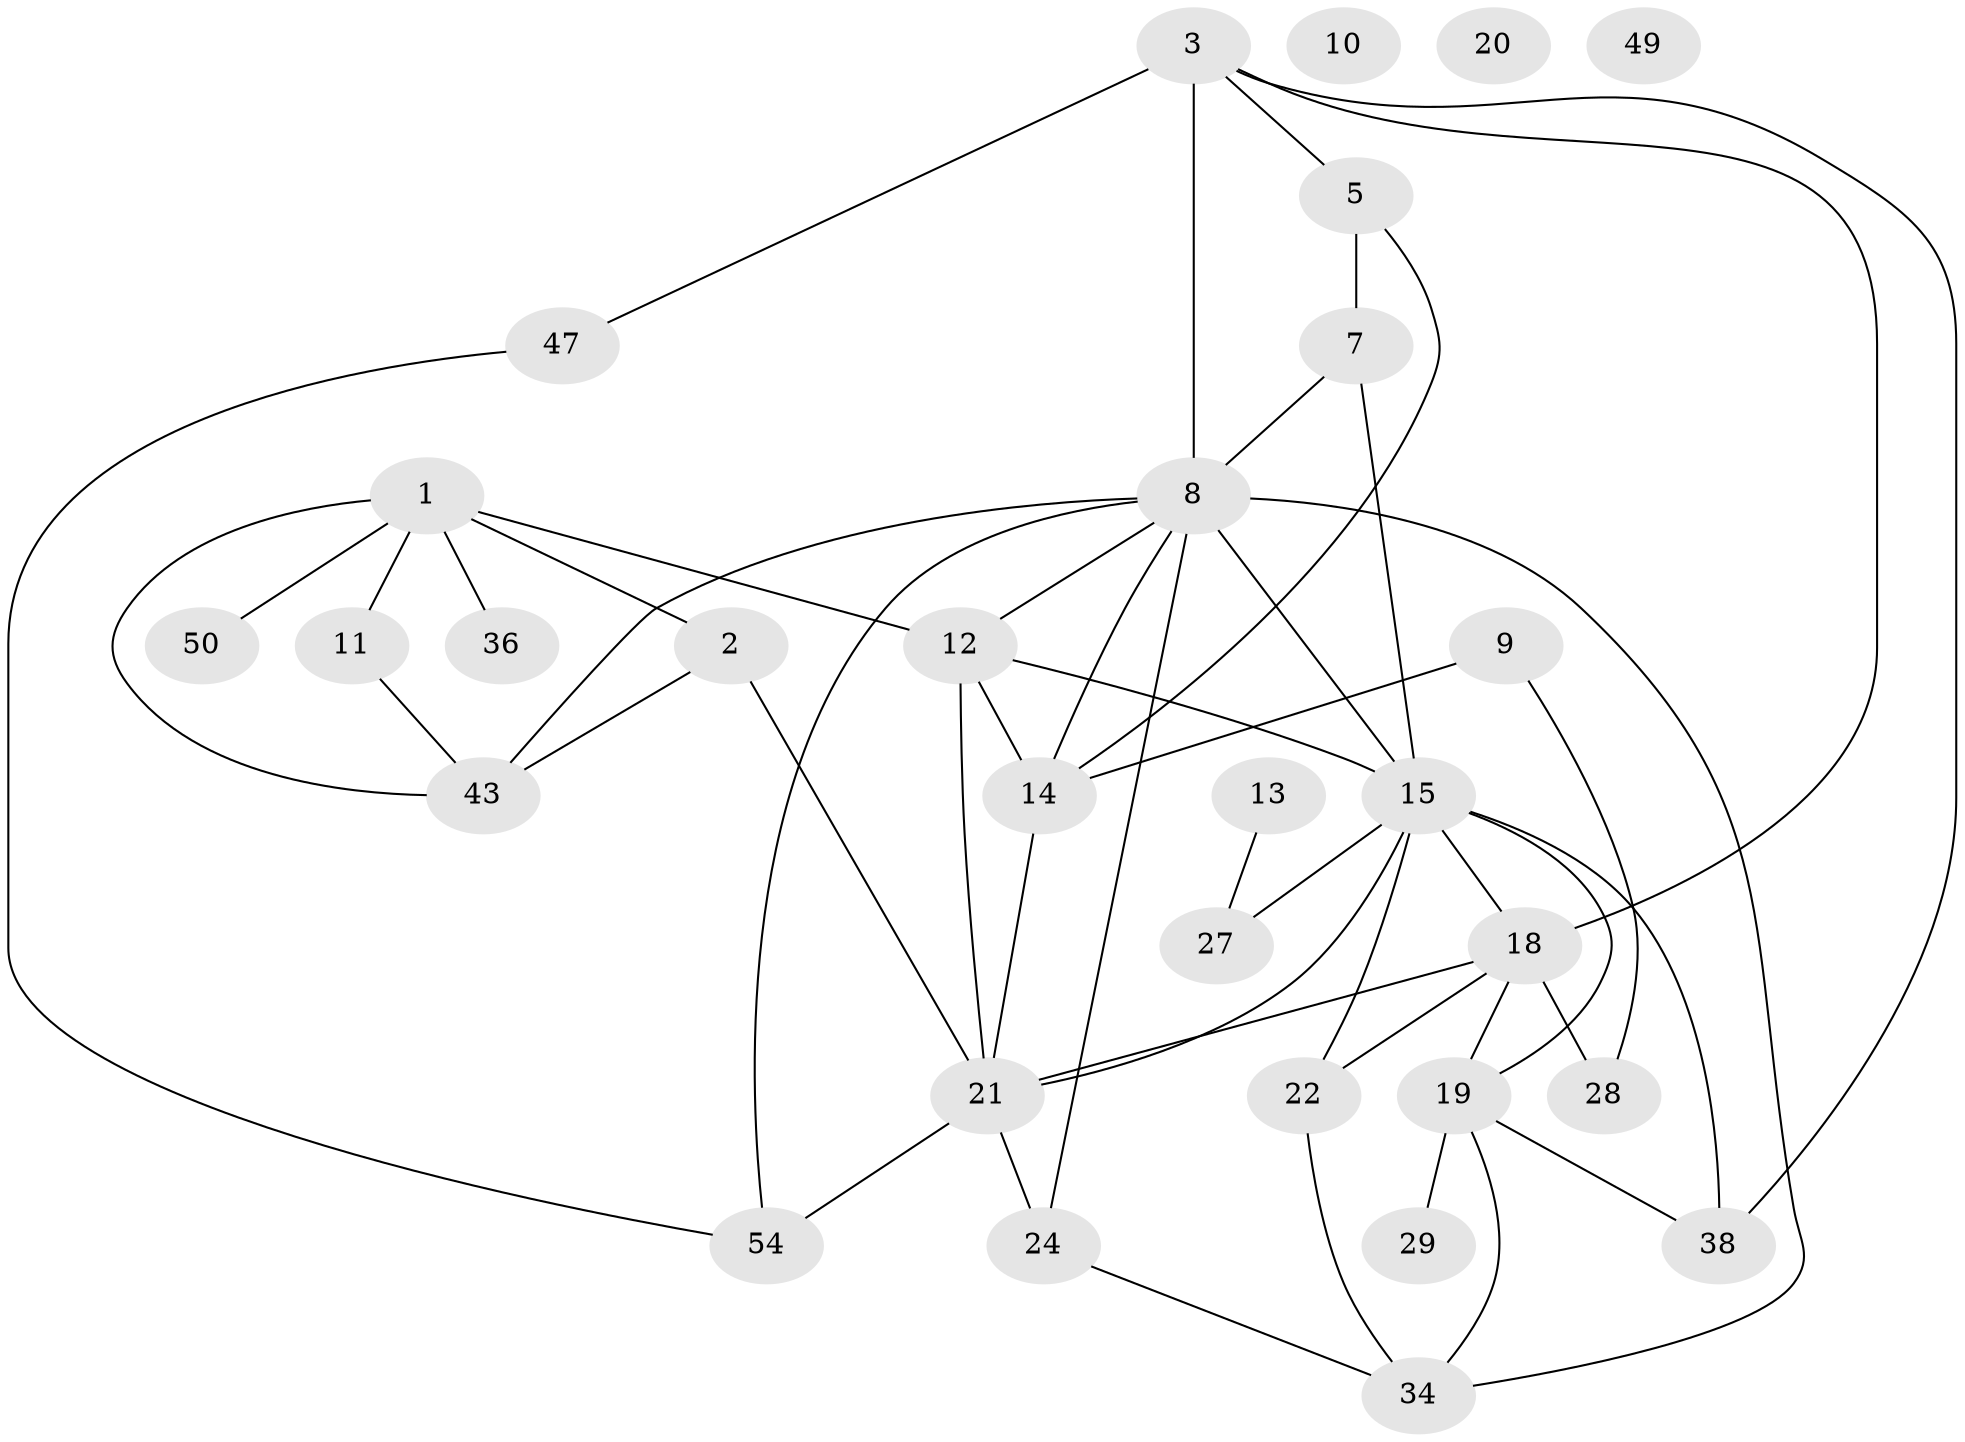 // original degree distribution, {4: 0.2833333333333333, 3: 0.25, 2: 0.18333333333333332, 6: 0.05, 0: 0.05, 1: 0.1, 5: 0.08333333333333333}
// Generated by graph-tools (version 1.1) at 2025/12/03/09/25 04:12:54]
// undirected, 30 vertices, 50 edges
graph export_dot {
graph [start="1"]
  node [color=gray90,style=filled];
  1 [super="+4+41"];
  2;
  3 [super="+6"];
  5;
  7 [super="+30"];
  8 [super="+37+48"];
  9;
  10;
  11;
  12 [super="+42"];
  13;
  14 [super="+17"];
  15 [super="+31+53+16"];
  18 [super="+39+40"];
  19 [super="+26"];
  20;
  21 [super="+23+32"];
  22;
  24 [super="+33"];
  27;
  28;
  29;
  34;
  36;
  38;
  43;
  47;
  49;
  50 [super="+55"];
  54;
  1 -- 50;
  1 -- 43;
  1 -- 12;
  1 -- 2;
  1 -- 11;
  1 -- 36;
  2 -- 43;
  2 -- 21;
  3 -- 18;
  3 -- 5;
  3 -- 38;
  3 -- 47;
  3 -- 8 [weight=3];
  5 -- 7;
  5 -- 14;
  7 -- 15 [weight=2];
  7 -- 8;
  8 -- 34;
  8 -- 43;
  8 -- 12;
  8 -- 15 [weight=2];
  8 -- 54;
  8 -- 14 [weight=2];
  8 -- 24;
  9 -- 28;
  9 -- 14 [weight=2];
  11 -- 43;
  12 -- 21 [weight=2];
  12 -- 14;
  12 -- 15;
  13 -- 27;
  14 -- 21 [weight=2];
  15 -- 22;
  15 -- 38;
  15 -- 19;
  15 -- 18;
  15 -- 21 [weight=2];
  15 -- 27;
  18 -- 21 [weight=2];
  18 -- 22;
  18 -- 19;
  18 -- 28;
  19 -- 38;
  19 -- 34;
  19 -- 29;
  21 -- 24 [weight=2];
  21 -- 54;
  22 -- 34;
  24 -- 34;
  47 -- 54;
}
